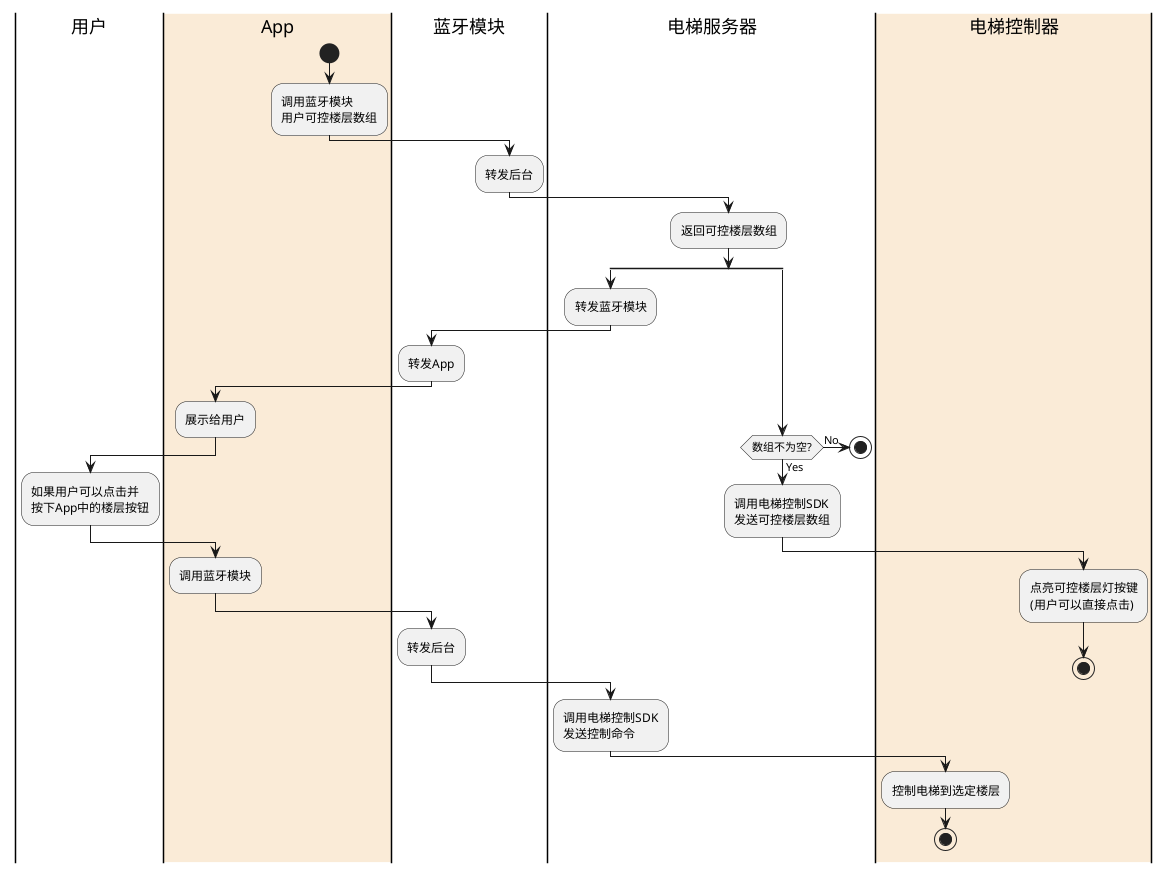 @startuml bluetooth
|用户|
|#AntiqueWhite|App|
start
:调用蓝牙模块
用户可控楼层数组;
|蓝牙模块|
:转发后台;
|电梯服务器|
:返回可控楼层数组;
split
  |电梯服务器|
  :转发蓝牙模块;
  |蓝牙模块|
  :转发App;
  |App|
  :展示给用户;
  |用户|
  :如果用户可以点击并
  按下App中的楼层按钮;
  |App|
  :调用蓝牙模块;
  |蓝牙模块|
  :转发后台;
  |电梯服务器|
  :调用电梯控制SDK
  发送控制命令;
  |电梯控制器|
  :控制电梯到选定楼层;
  stop
split again
  |电梯服务器|
  if (数组不为空?) then (No)
    stop
  else (Yes)
    :调用电梯控制SDK
    发送可控楼层数组;
    |#AntiqueWhite|电梯控制器|
    :点亮可控楼层灯按键
    (用户可以直接点击);
    stop
  endif
@enduml